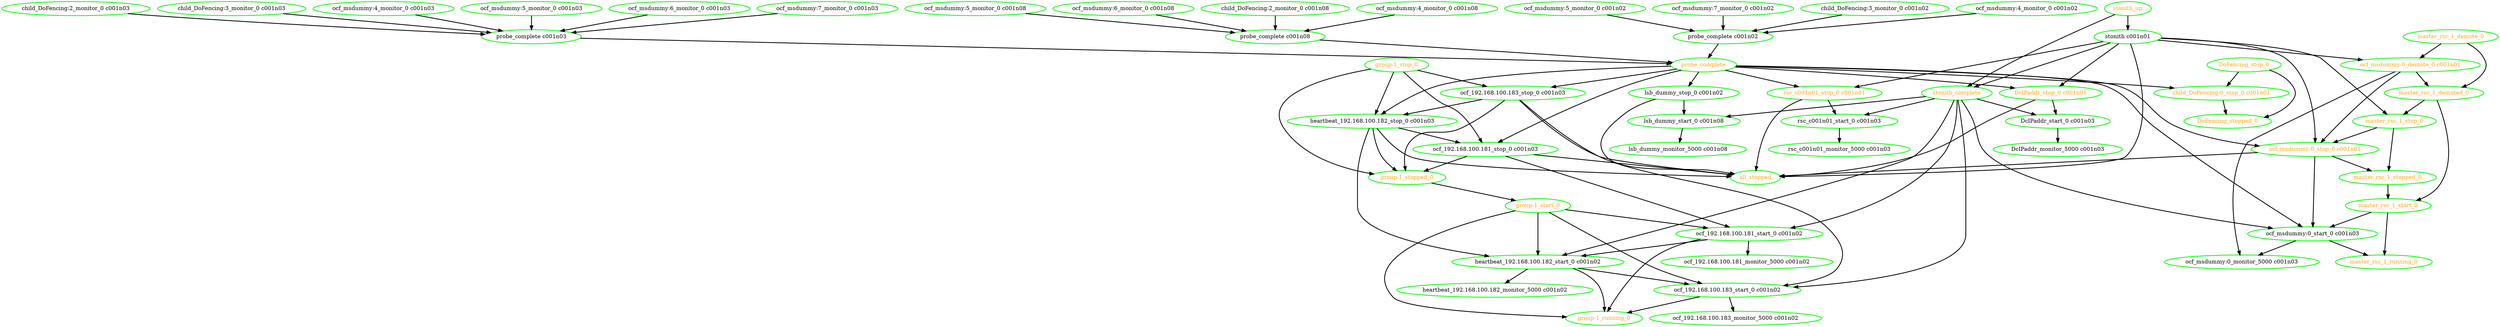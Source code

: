 digraph "g" {
"DcIPaddr_monitor_5000 c001n03" [ style=bold color="green" fontcolor="black"  ]
"DcIPaddr_start_0 c001n03" -> "DcIPaddr_monitor_5000 c001n03" [ style = bold]
"DcIPaddr_start_0 c001n03" [ style=bold color="green" fontcolor="black"  ]
"DcIPaddr_stop_0 c001n01" -> "DcIPaddr_start_0 c001n03" [ style = bold]
"DcIPaddr_stop_0 c001n01" -> "all_stopped" [ style = bold]
"DcIPaddr_stop_0 c001n01" [ style=bold color="green" fontcolor="orange"  ]
"DoFencing_stop_0" -> "DoFencing_stopped_0" [ style = bold]
"DoFencing_stop_0" -> "child_DoFencing:0_stop_0 c001n01" [ style = bold]
"DoFencing_stop_0" [ style=bold color="green" fontcolor="orange"  ]
"DoFencing_stopped_0" [ style=bold color="green" fontcolor="orange"  ]
"all_stopped" [ style=bold color="green" fontcolor="orange"  ]
"child_DoFencing:0_stop_0 c001n01" -> "DoFencing_stopped_0" [ style = bold]
"child_DoFencing:0_stop_0 c001n01" [ style=bold color="green" fontcolor="orange"  ]
"child_DoFencing:2_monitor_0 c001n03" -> "probe_complete c001n03" [ style = bold]
"child_DoFencing:2_monitor_0 c001n03" [ style=bold color="green" fontcolor="black"  ]
"child_DoFencing:2_monitor_0 c001n08" -> "probe_complete c001n08" [ style = bold]
"child_DoFencing:2_monitor_0 c001n08" [ style=bold color="green" fontcolor="black"  ]
"child_DoFencing:3_monitor_0 c001n02" -> "probe_complete c001n02" [ style = bold]
"child_DoFencing:3_monitor_0 c001n02" [ style=bold color="green" fontcolor="black"  ]
"child_DoFencing:3_monitor_0 c001n03" -> "probe_complete c001n03" [ style = bold]
"child_DoFencing:3_monitor_0 c001n03" [ style=bold color="green" fontcolor="black"  ]
"group-1_running_0" [ style=bold color="green" fontcolor="orange"  ]
"group-1_start_0" -> "group-1_running_0" [ style = bold]
"group-1_start_0" -> "heartbeat_192.168.100.182_start_0 c001n02" [ style = bold]
"group-1_start_0" -> "ocf_192.168.100.181_start_0 c001n02" [ style = bold]
"group-1_start_0" -> "ocf_192.168.100.183_start_0 c001n02" [ style = bold]
"group-1_start_0" [ style=bold color="green" fontcolor="orange"  ]
"group-1_stop_0" -> "group-1_stopped_0" [ style = bold]
"group-1_stop_0" -> "heartbeat_192.168.100.182_stop_0 c001n03" [ style = bold]
"group-1_stop_0" -> "ocf_192.168.100.181_stop_0 c001n03" [ style = bold]
"group-1_stop_0" -> "ocf_192.168.100.183_stop_0 c001n03" [ style = bold]
"group-1_stop_0" [ style=bold color="green" fontcolor="orange"  ]
"group-1_stopped_0" -> "group-1_start_0" [ style = bold]
"group-1_stopped_0" [ style=bold color="green" fontcolor="orange"  ]
"heartbeat_192.168.100.182_monitor_5000 c001n02" [ style=bold color="green" fontcolor="black"  ]
"heartbeat_192.168.100.182_start_0 c001n02" -> "group-1_running_0" [ style = bold]
"heartbeat_192.168.100.182_start_0 c001n02" -> "heartbeat_192.168.100.182_monitor_5000 c001n02" [ style = bold]
"heartbeat_192.168.100.182_start_0 c001n02" -> "ocf_192.168.100.183_start_0 c001n02" [ style = bold]
"heartbeat_192.168.100.182_start_0 c001n02" [ style=bold color="green" fontcolor="black"  ]
"heartbeat_192.168.100.182_stop_0 c001n03" -> "all_stopped" [ style = bold]
"heartbeat_192.168.100.182_stop_0 c001n03" -> "group-1_stopped_0" [ style = bold]
"heartbeat_192.168.100.182_stop_0 c001n03" -> "heartbeat_192.168.100.182_start_0 c001n02" [ style = bold]
"heartbeat_192.168.100.182_stop_0 c001n03" -> "ocf_192.168.100.181_stop_0 c001n03" [ style = bold]
"heartbeat_192.168.100.182_stop_0 c001n03" [ style=bold color="green" fontcolor="black"  ]
"lsb_dummy_monitor_5000 c001n08" [ style=bold color="green" fontcolor="black"  ]
"lsb_dummy_start_0 c001n08" -> "lsb_dummy_monitor_5000 c001n08" [ style = bold]
"lsb_dummy_start_0 c001n08" [ style=bold color="green" fontcolor="black"  ]
"lsb_dummy_stop_0 c001n02" -> "all_stopped" [ style = bold]
"lsb_dummy_stop_0 c001n02" -> "lsb_dummy_start_0 c001n08" [ style = bold]
"lsb_dummy_stop_0 c001n02" [ style=bold color="green" fontcolor="black"  ]
"master_rsc_1_demote_0" -> "master_rsc_1_demoted_0" [ style = bold]
"master_rsc_1_demote_0" -> "ocf_msdummy:0_demote_0 c001n01" [ style = bold]
"master_rsc_1_demote_0" [ style=bold color="green" fontcolor="orange"  ]
"master_rsc_1_demoted_0" -> "master_rsc_1_start_0" [ style = bold]
"master_rsc_1_demoted_0" -> "master_rsc_1_stop_0" [ style = bold]
"master_rsc_1_demoted_0" [ style=bold color="green" fontcolor="orange"  ]
"master_rsc_1_running_0" [ style=bold color="green" fontcolor="orange"  ]
"master_rsc_1_start_0" -> "master_rsc_1_running_0" [ style = bold]
"master_rsc_1_start_0" -> "ocf_msdummy:0_start_0 c001n03" [ style = bold]
"master_rsc_1_start_0" [ style=bold color="green" fontcolor="orange"  ]
"master_rsc_1_stop_0" -> "master_rsc_1_stopped_0" [ style = bold]
"master_rsc_1_stop_0" -> "ocf_msdummy:0_stop_0 c001n01" [ style = bold]
"master_rsc_1_stop_0" [ style=bold color="green" fontcolor="orange"  ]
"master_rsc_1_stopped_0" -> "master_rsc_1_start_0" [ style = bold]
"master_rsc_1_stopped_0" [ style=bold color="green" fontcolor="orange"  ]
"ocf_192.168.100.181_monitor_5000 c001n02" [ style=bold color="green" fontcolor="black"  ]
"ocf_192.168.100.181_start_0 c001n02" -> "group-1_running_0" [ style = bold]
"ocf_192.168.100.181_start_0 c001n02" -> "heartbeat_192.168.100.182_start_0 c001n02" [ style = bold]
"ocf_192.168.100.181_start_0 c001n02" -> "ocf_192.168.100.181_monitor_5000 c001n02" [ style = bold]
"ocf_192.168.100.181_start_0 c001n02" [ style=bold color="green" fontcolor="black"  ]
"ocf_192.168.100.181_stop_0 c001n03" -> "all_stopped" [ style = bold]
"ocf_192.168.100.181_stop_0 c001n03" -> "group-1_stopped_0" [ style = bold]
"ocf_192.168.100.181_stop_0 c001n03" -> "ocf_192.168.100.181_start_0 c001n02" [ style = bold]
"ocf_192.168.100.181_stop_0 c001n03" [ style=bold color="green" fontcolor="black"  ]
"ocf_192.168.100.183_monitor_5000 c001n02" [ style=bold color="green" fontcolor="black"  ]
"ocf_192.168.100.183_start_0 c001n02" -> "group-1_running_0" [ style = bold]
"ocf_192.168.100.183_start_0 c001n02" -> "ocf_192.168.100.183_monitor_5000 c001n02" [ style = bold]
"ocf_192.168.100.183_start_0 c001n02" [ style=bold color="green" fontcolor="black"  ]
"ocf_192.168.100.183_stop_0 c001n03" -> "all_stopped" [ style = bold]
"ocf_192.168.100.183_stop_0 c001n03" -> "group-1_stopped_0" [ style = bold]
"ocf_192.168.100.183_stop_0 c001n03" -> "heartbeat_192.168.100.182_stop_0 c001n03" [ style = bold]
"ocf_192.168.100.183_stop_0 c001n03" -> "ocf_192.168.100.183_start_0 c001n02" [ style = bold]
"ocf_192.168.100.183_stop_0 c001n03" [ style=bold color="green" fontcolor="black"  ]
"ocf_msdummy:0_demote_0 c001n01" -> "master_rsc_1_demoted_0" [ style = bold]
"ocf_msdummy:0_demote_0 c001n01" -> "ocf_msdummy:0_monitor_5000 c001n03" [ style = bold]
"ocf_msdummy:0_demote_0 c001n01" -> "ocf_msdummy:0_stop_0 c001n01" [ style = bold]
"ocf_msdummy:0_demote_0 c001n01" [ style=bold color="green" fontcolor="orange"  ]
"ocf_msdummy:0_monitor_5000 c001n03" [ style=bold color="green" fontcolor="black"  ]
"ocf_msdummy:0_start_0 c001n03" -> "master_rsc_1_running_0" [ style = bold]
"ocf_msdummy:0_start_0 c001n03" -> "ocf_msdummy:0_monitor_5000 c001n03" [ style = bold]
"ocf_msdummy:0_start_0 c001n03" [ style=bold color="green" fontcolor="black"  ]
"ocf_msdummy:0_stop_0 c001n01" -> "all_stopped" [ style = bold]
"ocf_msdummy:0_stop_0 c001n01" -> "master_rsc_1_stopped_0" [ style = bold]
"ocf_msdummy:0_stop_0 c001n01" -> "ocf_msdummy:0_start_0 c001n03" [ style = bold]
"ocf_msdummy:0_stop_0 c001n01" [ style=bold color="green" fontcolor="orange"  ]
"ocf_msdummy:4_monitor_0 c001n02" -> "probe_complete c001n02" [ style = bold]
"ocf_msdummy:4_monitor_0 c001n02" [ style=bold color="green" fontcolor="black"  ]
"ocf_msdummy:4_monitor_0 c001n03" -> "probe_complete c001n03" [ style = bold]
"ocf_msdummy:4_monitor_0 c001n03" [ style=bold color="green" fontcolor="black"  ]
"ocf_msdummy:4_monitor_0 c001n08" -> "probe_complete c001n08" [ style = bold]
"ocf_msdummy:4_monitor_0 c001n08" [ style=bold color="green" fontcolor="black"  ]
"ocf_msdummy:5_monitor_0 c001n02" -> "probe_complete c001n02" [ style = bold]
"ocf_msdummy:5_monitor_0 c001n02" [ style=bold color="green" fontcolor="black"  ]
"ocf_msdummy:5_monitor_0 c001n03" -> "probe_complete c001n03" [ style = bold]
"ocf_msdummy:5_monitor_0 c001n03" [ style=bold color="green" fontcolor="black"  ]
"ocf_msdummy:5_monitor_0 c001n08" -> "probe_complete c001n08" [ style = bold]
"ocf_msdummy:5_monitor_0 c001n08" [ style=bold color="green" fontcolor="black"  ]
"ocf_msdummy:6_monitor_0 c001n03" -> "probe_complete c001n03" [ style = bold]
"ocf_msdummy:6_monitor_0 c001n03" [ style=bold color="green" fontcolor="black"  ]
"ocf_msdummy:6_monitor_0 c001n08" -> "probe_complete c001n08" [ style = bold]
"ocf_msdummy:6_monitor_0 c001n08" [ style=bold color="green" fontcolor="black"  ]
"ocf_msdummy:7_monitor_0 c001n02" -> "probe_complete c001n02" [ style = bold]
"ocf_msdummy:7_monitor_0 c001n02" [ style=bold color="green" fontcolor="black"  ]
"ocf_msdummy:7_monitor_0 c001n03" -> "probe_complete c001n03" [ style = bold]
"ocf_msdummy:7_monitor_0 c001n03" [ style=bold color="green" fontcolor="black"  ]
"probe_complete c001n02" -> "probe_complete" [ style = bold]
"probe_complete c001n02" [ style=bold color="green" fontcolor="black"  ]
"probe_complete c001n03" -> "probe_complete" [ style = bold]
"probe_complete c001n03" [ style=bold color="green" fontcolor="black"  ]
"probe_complete c001n08" -> "probe_complete" [ style = bold]
"probe_complete c001n08" [ style=bold color="green" fontcolor="black"  ]
"probe_complete" -> "DcIPaddr_stop_0 c001n01" [ style = bold]
"probe_complete" -> "child_DoFencing:0_stop_0 c001n01" [ style = bold]
"probe_complete" -> "heartbeat_192.168.100.182_stop_0 c001n03" [ style = bold]
"probe_complete" -> "lsb_dummy_stop_0 c001n02" [ style = bold]
"probe_complete" -> "ocf_192.168.100.181_stop_0 c001n03" [ style = bold]
"probe_complete" -> "ocf_192.168.100.183_stop_0 c001n03" [ style = bold]
"probe_complete" -> "ocf_msdummy:0_start_0 c001n03" [ style = bold]
"probe_complete" -> "ocf_msdummy:0_stop_0 c001n01" [ style = bold]
"probe_complete" -> "rsc_c001n01_stop_0 c001n01" [ style = bold]
"probe_complete" [ style=bold color="green" fontcolor="orange"  ]
"rsc_c001n01_monitor_5000 c001n03" [ style=bold color="green" fontcolor="black"  ]
"rsc_c001n01_start_0 c001n03" -> "rsc_c001n01_monitor_5000 c001n03" [ style = bold]
"rsc_c001n01_start_0 c001n03" [ style=bold color="green" fontcolor="black"  ]
"rsc_c001n01_stop_0 c001n01" -> "all_stopped" [ style = bold]
"rsc_c001n01_stop_0 c001n01" -> "rsc_c001n01_start_0 c001n03" [ style = bold]
"rsc_c001n01_stop_0 c001n01" [ style=bold color="green" fontcolor="orange"  ]
"stonith c001n01" -> "DcIPaddr_stop_0 c001n01" [ style = bold]
"stonith c001n01" -> "all_stopped" [ style = bold]
"stonith c001n01" -> "master_rsc_1_stop_0" [ style = bold]
"stonith c001n01" -> "ocf_msdummy:0_demote_0 c001n01" [ style = bold]
"stonith c001n01" -> "ocf_msdummy:0_stop_0 c001n01" [ style = bold]
"stonith c001n01" -> "rsc_c001n01_stop_0 c001n01" [ style = bold]
"stonith c001n01" -> "stonith_complete" [ style = bold]
"stonith c001n01" [ style=bold color="green" fontcolor="black"  ]
"stonith_complete" -> "DcIPaddr_start_0 c001n03" [ style = bold]
"stonith_complete" -> "heartbeat_192.168.100.182_start_0 c001n02" [ style = bold]
"stonith_complete" -> "lsb_dummy_start_0 c001n08" [ style = bold]
"stonith_complete" -> "ocf_192.168.100.181_start_0 c001n02" [ style = bold]
"stonith_complete" -> "ocf_192.168.100.183_start_0 c001n02" [ style = bold]
"stonith_complete" -> "ocf_msdummy:0_start_0 c001n03" [ style = bold]
"stonith_complete" -> "rsc_c001n01_start_0 c001n03" [ style = bold]
"stonith_complete" [ style=bold color="green" fontcolor="orange"  ]
"stonith_up" -> "stonith c001n01" [ style = bold]
"stonith_up" -> "stonith_complete" [ style = bold]
"stonith_up" [ style=bold color="green" fontcolor="orange"  ]
}
